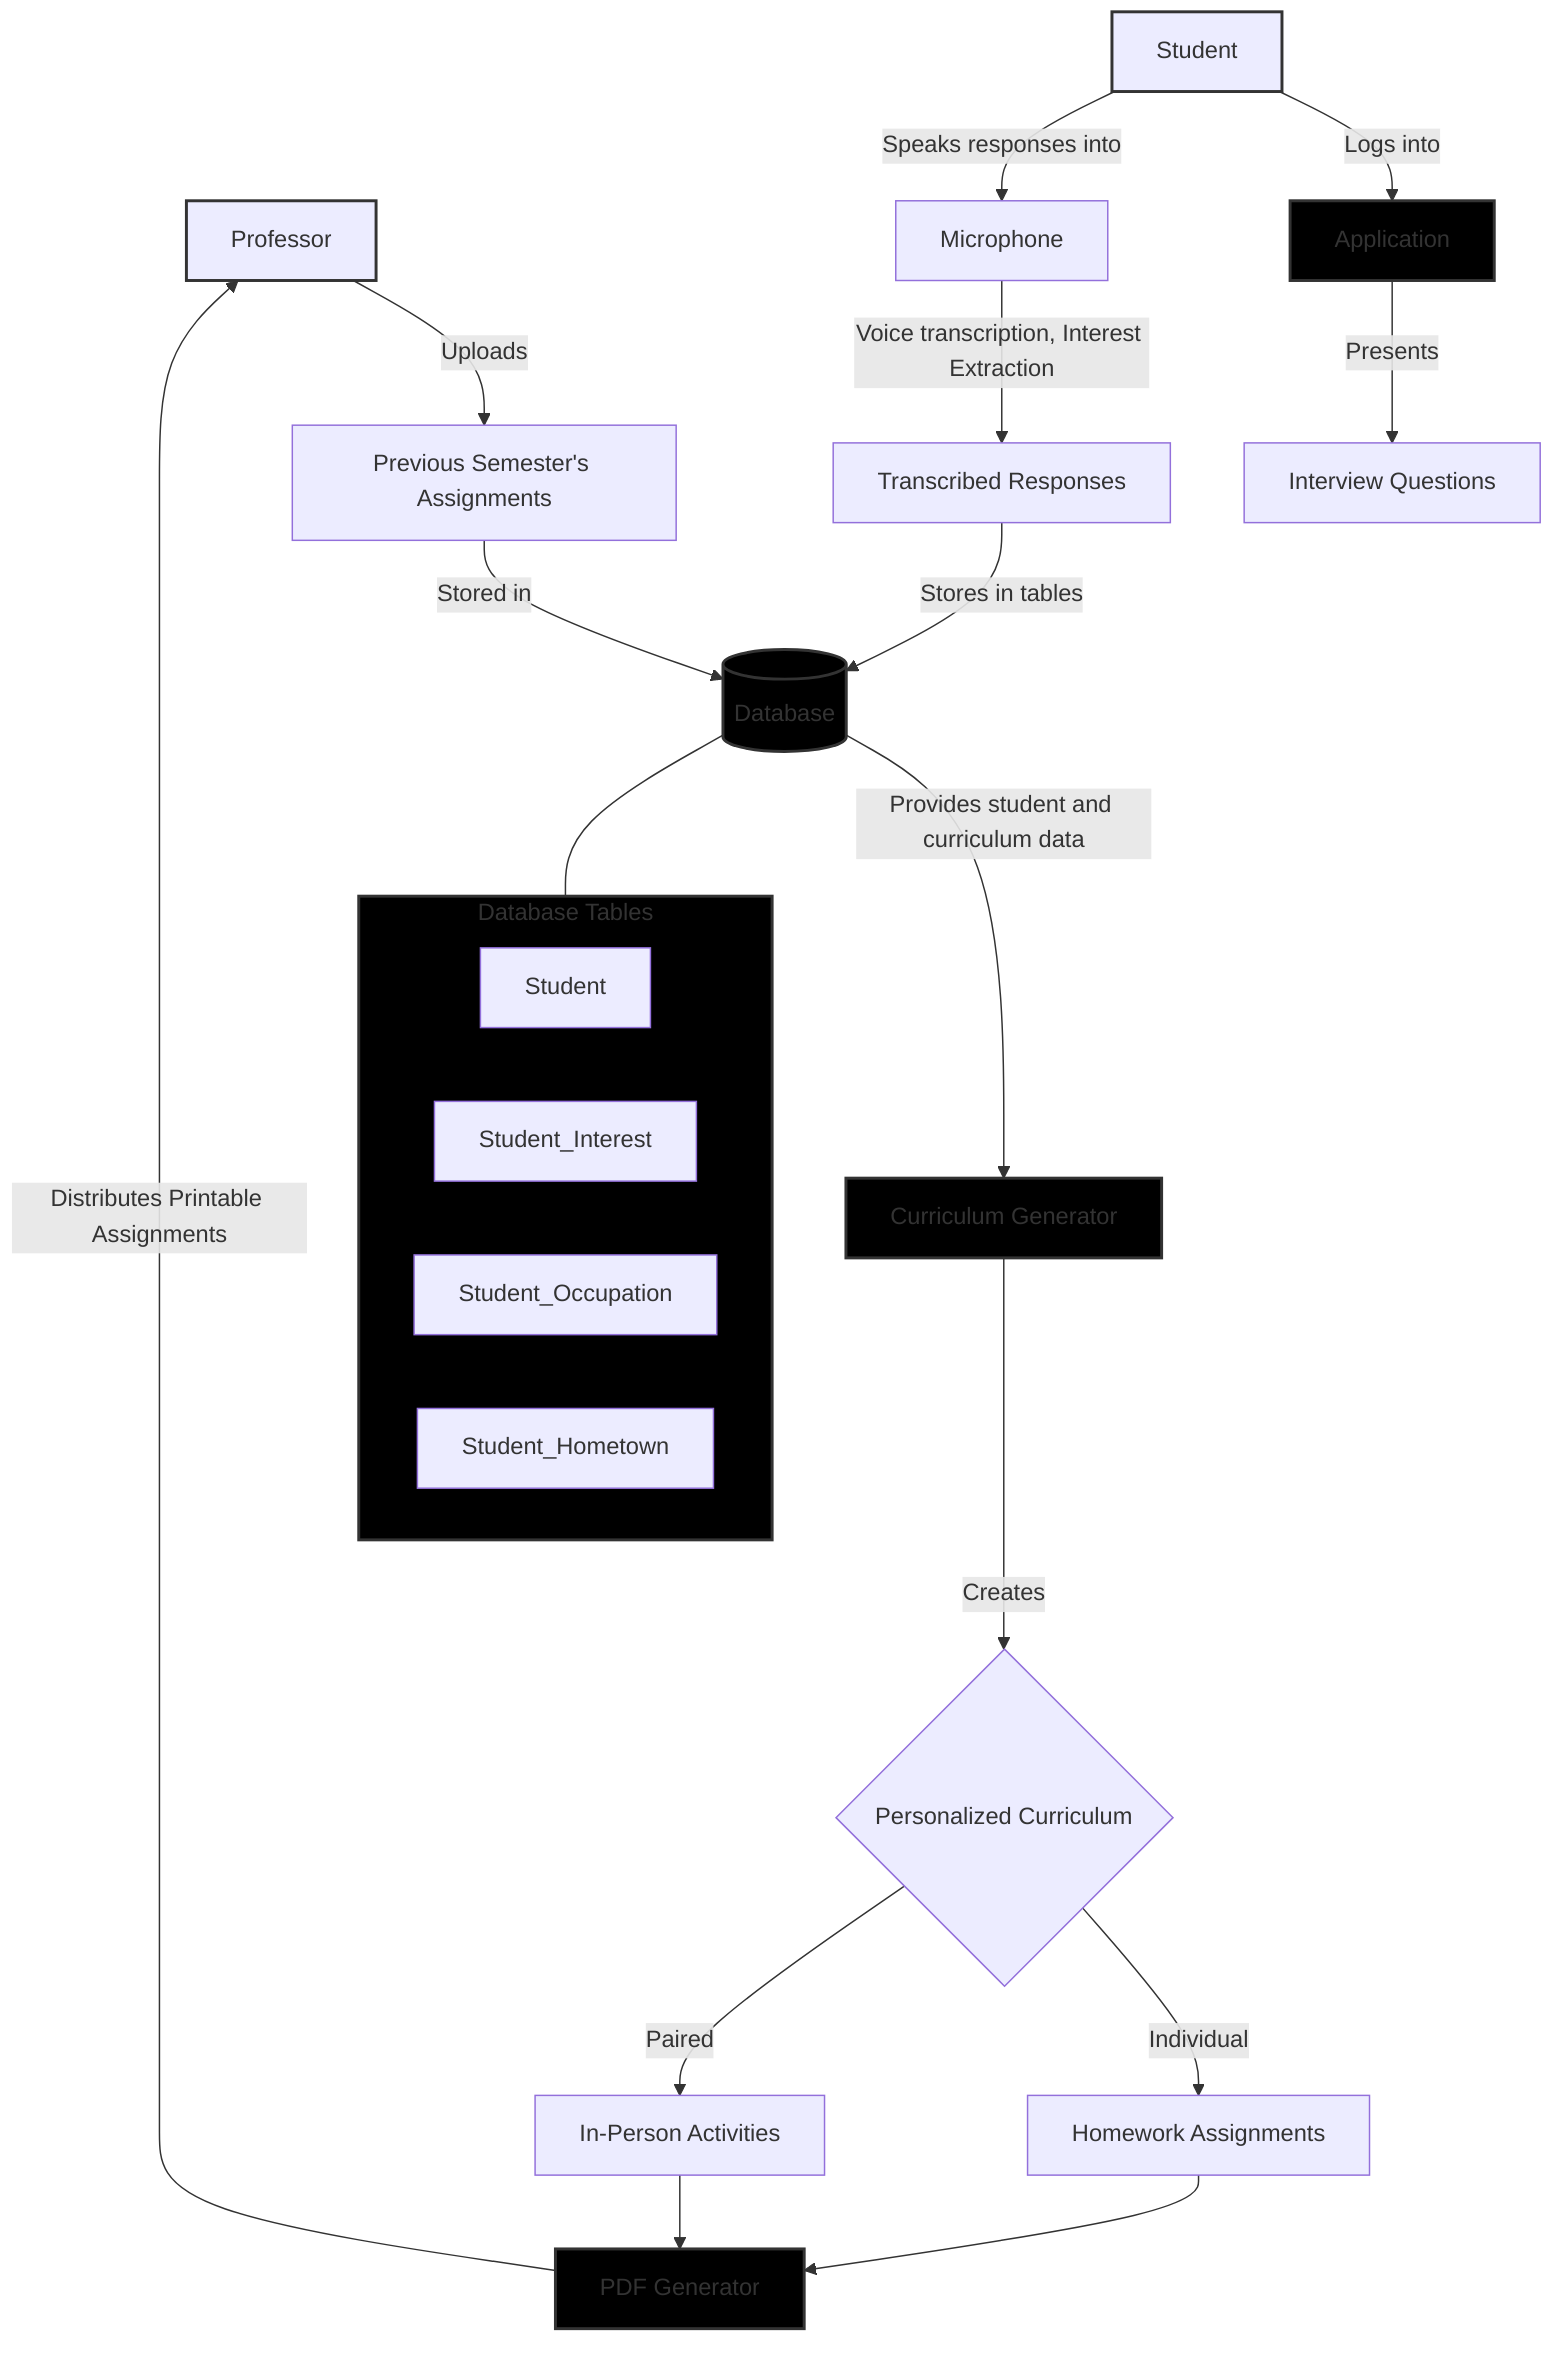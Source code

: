 flowchart TD
    %% Main Actors
    Professor[Professor]
    Student[Student]
    Database[(Database)]
    
    %% Professor Flow
    Professor -->|Uploads| BlankHW[Previous Semester's Assignments]
    BlankHW -->|Stored in| Database
    
    %% Student Registration and Interview
    Student -->|Logs into| App[Application]
    App -->|Presents| Interview[Interview Questions]
    Student -->|Speaks responses into| Mic[Microphone]
    Mic -->|Voice transcription, Interest Extraction| TransScript[Transcribed Responses]
    
    %% Database Storage
    TransScript -->|Stores in tables| Database
    subgraph DB_Tables[Database Tables]
        Student_Table[Student]
        Interests[Student_Interest]
        Occupation[Student_Occupation]
        Hometown[Student_Hometown]
    end
    Database --- DB_Tables
    
    %% Content Generation
    Database -->|Provides student and curriculum data| Generator[Curriculum Generator]
    Generator -->|Creates| PersonalizedContent{Personalized Curriculum}
    PersonalizedContent -->|Individual| PersonalHW[Homework Assignments]
    PersonalizedContent -->|Paired| PairedActivities[In-Person Activities]
    
    %% Output Generation
    PersonalHW --> PDFGen[PDF Generator]
    PairedActivities --> PDFGen
    PDFGen -->|Distributes Printable Assignments | Professor
    
    %% Styles
    classDef actor fill:#00000,stroke:#333,stroke-width:2px
    classDef system fill:#000,stroke:#333,stroke-width:2px
    classDef storage fill:#000,stroke:#333,stroke-width:2px
    
    class Professor,Student actor
    class App,Generator,PDFGen system
    class Database,DB_Tables storage